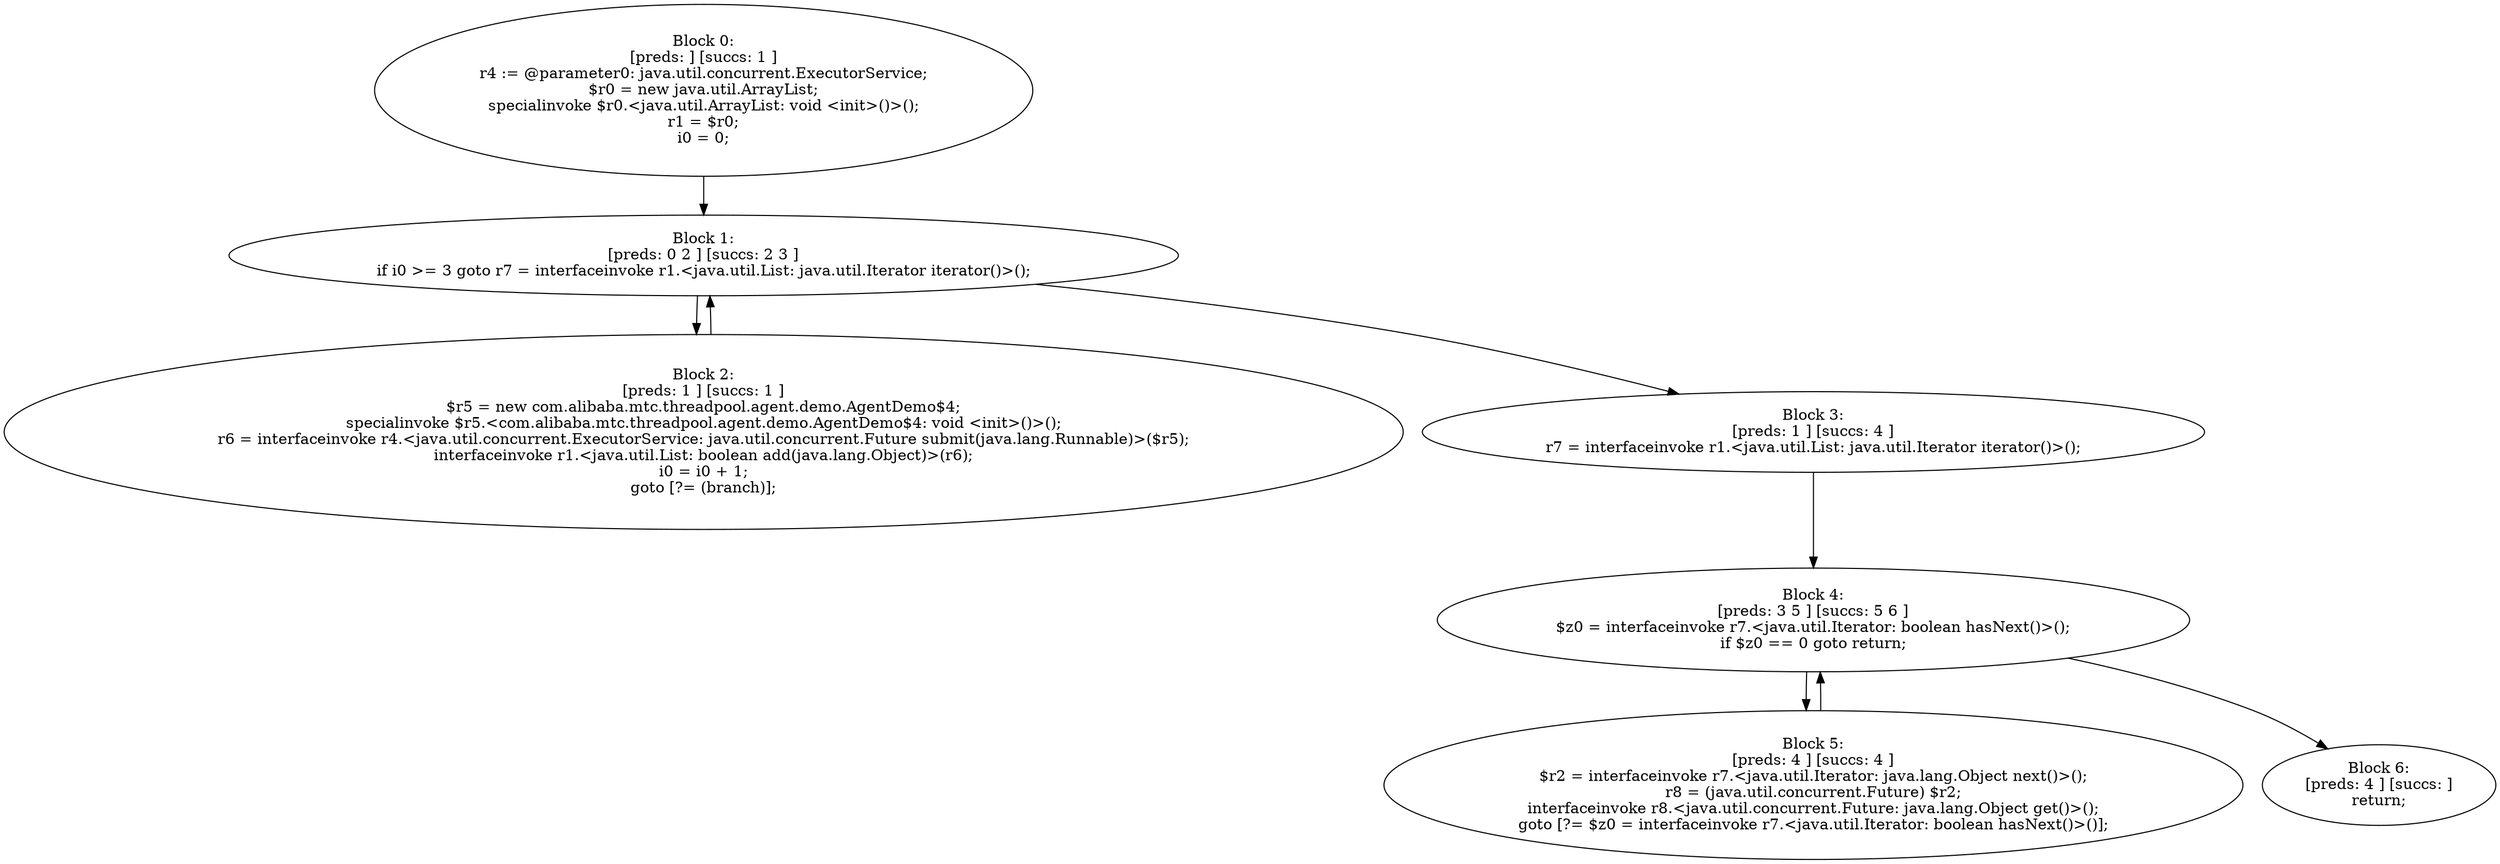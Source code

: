 digraph "unitGraph" {
    "Block 0:
[preds: ] [succs: 1 ]
r4 := @parameter0: java.util.concurrent.ExecutorService;
$r0 = new java.util.ArrayList;
specialinvoke $r0.<java.util.ArrayList: void <init>()>();
r1 = $r0;
i0 = 0;
"
    "Block 1:
[preds: 0 2 ] [succs: 2 3 ]
if i0 >= 3 goto r7 = interfaceinvoke r1.<java.util.List: java.util.Iterator iterator()>();
"
    "Block 2:
[preds: 1 ] [succs: 1 ]
$r5 = new com.alibaba.mtc.threadpool.agent.demo.AgentDemo$4;
specialinvoke $r5.<com.alibaba.mtc.threadpool.agent.demo.AgentDemo$4: void <init>()>();
r6 = interfaceinvoke r4.<java.util.concurrent.ExecutorService: java.util.concurrent.Future submit(java.lang.Runnable)>($r5);
interfaceinvoke r1.<java.util.List: boolean add(java.lang.Object)>(r6);
i0 = i0 + 1;
goto [?= (branch)];
"
    "Block 3:
[preds: 1 ] [succs: 4 ]
r7 = interfaceinvoke r1.<java.util.List: java.util.Iterator iterator()>();
"
    "Block 4:
[preds: 3 5 ] [succs: 5 6 ]
$z0 = interfaceinvoke r7.<java.util.Iterator: boolean hasNext()>();
if $z0 == 0 goto return;
"
    "Block 5:
[preds: 4 ] [succs: 4 ]
$r2 = interfaceinvoke r7.<java.util.Iterator: java.lang.Object next()>();
r8 = (java.util.concurrent.Future) $r2;
interfaceinvoke r8.<java.util.concurrent.Future: java.lang.Object get()>();
goto [?= $z0 = interfaceinvoke r7.<java.util.Iterator: boolean hasNext()>()];
"
    "Block 6:
[preds: 4 ] [succs: ]
return;
"
    "Block 0:
[preds: ] [succs: 1 ]
r4 := @parameter0: java.util.concurrent.ExecutorService;
$r0 = new java.util.ArrayList;
specialinvoke $r0.<java.util.ArrayList: void <init>()>();
r1 = $r0;
i0 = 0;
"->"Block 1:
[preds: 0 2 ] [succs: 2 3 ]
if i0 >= 3 goto r7 = interfaceinvoke r1.<java.util.List: java.util.Iterator iterator()>();
";
    "Block 1:
[preds: 0 2 ] [succs: 2 3 ]
if i0 >= 3 goto r7 = interfaceinvoke r1.<java.util.List: java.util.Iterator iterator()>();
"->"Block 2:
[preds: 1 ] [succs: 1 ]
$r5 = new com.alibaba.mtc.threadpool.agent.demo.AgentDemo$4;
specialinvoke $r5.<com.alibaba.mtc.threadpool.agent.demo.AgentDemo$4: void <init>()>();
r6 = interfaceinvoke r4.<java.util.concurrent.ExecutorService: java.util.concurrent.Future submit(java.lang.Runnable)>($r5);
interfaceinvoke r1.<java.util.List: boolean add(java.lang.Object)>(r6);
i0 = i0 + 1;
goto [?= (branch)];
";
    "Block 1:
[preds: 0 2 ] [succs: 2 3 ]
if i0 >= 3 goto r7 = interfaceinvoke r1.<java.util.List: java.util.Iterator iterator()>();
"->"Block 3:
[preds: 1 ] [succs: 4 ]
r7 = interfaceinvoke r1.<java.util.List: java.util.Iterator iterator()>();
";
    "Block 2:
[preds: 1 ] [succs: 1 ]
$r5 = new com.alibaba.mtc.threadpool.agent.demo.AgentDemo$4;
specialinvoke $r5.<com.alibaba.mtc.threadpool.agent.demo.AgentDemo$4: void <init>()>();
r6 = interfaceinvoke r4.<java.util.concurrent.ExecutorService: java.util.concurrent.Future submit(java.lang.Runnable)>($r5);
interfaceinvoke r1.<java.util.List: boolean add(java.lang.Object)>(r6);
i0 = i0 + 1;
goto [?= (branch)];
"->"Block 1:
[preds: 0 2 ] [succs: 2 3 ]
if i0 >= 3 goto r7 = interfaceinvoke r1.<java.util.List: java.util.Iterator iterator()>();
";
    "Block 3:
[preds: 1 ] [succs: 4 ]
r7 = interfaceinvoke r1.<java.util.List: java.util.Iterator iterator()>();
"->"Block 4:
[preds: 3 5 ] [succs: 5 6 ]
$z0 = interfaceinvoke r7.<java.util.Iterator: boolean hasNext()>();
if $z0 == 0 goto return;
";
    "Block 4:
[preds: 3 5 ] [succs: 5 6 ]
$z0 = interfaceinvoke r7.<java.util.Iterator: boolean hasNext()>();
if $z0 == 0 goto return;
"->"Block 5:
[preds: 4 ] [succs: 4 ]
$r2 = interfaceinvoke r7.<java.util.Iterator: java.lang.Object next()>();
r8 = (java.util.concurrent.Future) $r2;
interfaceinvoke r8.<java.util.concurrent.Future: java.lang.Object get()>();
goto [?= $z0 = interfaceinvoke r7.<java.util.Iterator: boolean hasNext()>()];
";
    "Block 4:
[preds: 3 5 ] [succs: 5 6 ]
$z0 = interfaceinvoke r7.<java.util.Iterator: boolean hasNext()>();
if $z0 == 0 goto return;
"->"Block 6:
[preds: 4 ] [succs: ]
return;
";
    "Block 5:
[preds: 4 ] [succs: 4 ]
$r2 = interfaceinvoke r7.<java.util.Iterator: java.lang.Object next()>();
r8 = (java.util.concurrent.Future) $r2;
interfaceinvoke r8.<java.util.concurrent.Future: java.lang.Object get()>();
goto [?= $z0 = interfaceinvoke r7.<java.util.Iterator: boolean hasNext()>()];
"->"Block 4:
[preds: 3 5 ] [succs: 5 6 ]
$z0 = interfaceinvoke r7.<java.util.Iterator: boolean hasNext()>();
if $z0 == 0 goto return;
";
}
